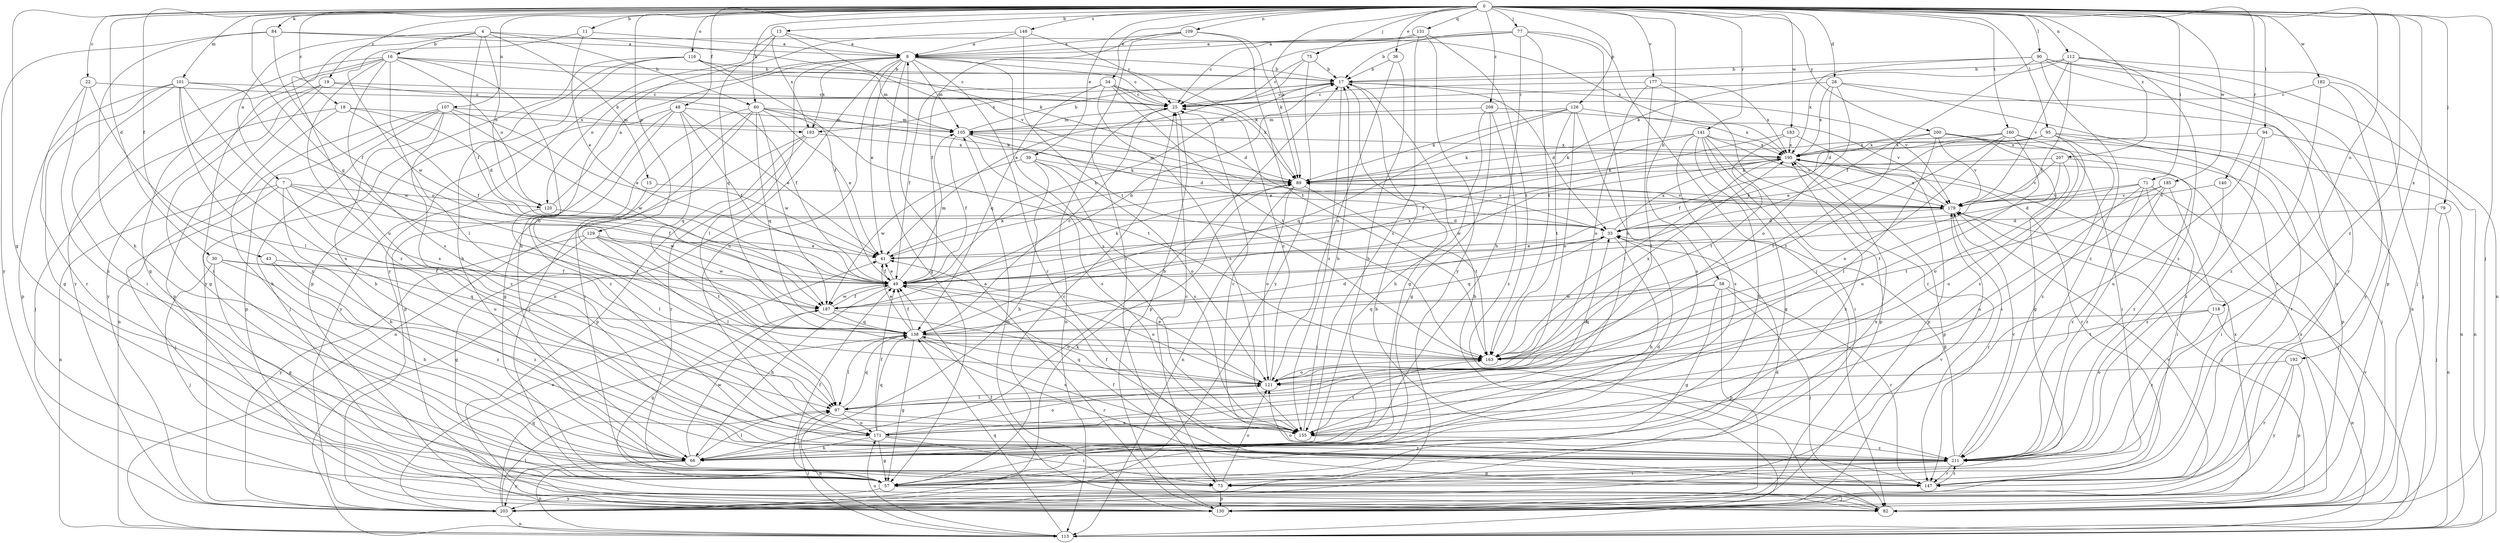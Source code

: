 strict digraph  {
0;
4;
7;
8;
11;
13;
15;
16;
17;
18;
19;
22;
25;
28;
30;
33;
34;
36;
39;
41;
43;
48;
49;
57;
58;
60;
66;
71;
73;
75;
77;
79;
82;
84;
89;
90;
94;
95;
97;
101;
105;
107;
109;
112;
113;
116;
118;
120;
121;
126;
129;
130;
131;
138;
140;
141;
147;
148;
155;
160;
163;
171;
177;
179;
182;
183;
185;
187;
192;
193;
195;
200;
203;
207;
208;
211;
0 -> 11  [label=b];
0 -> 13  [label=b];
0 -> 18  [label=c];
0 -> 19  [label=c];
0 -> 22  [label=c];
0 -> 28  [label=d];
0 -> 30  [label=d];
0 -> 34  [label=e];
0 -> 36  [label=e];
0 -> 39  [label=e];
0 -> 43  [label=f];
0 -> 48  [label=f];
0 -> 57  [label=g];
0 -> 58  [label=h];
0 -> 60  [label=h];
0 -> 71  [label=i];
0 -> 75  [label=j];
0 -> 77  [label=j];
0 -> 79  [label=j];
0 -> 82  [label=j];
0 -> 84  [label=k];
0 -> 89  [label=k];
0 -> 90  [label=l];
0 -> 94  [label=l];
0 -> 95  [label=l];
0 -> 101  [label=m];
0 -> 107  [label=n];
0 -> 109  [label=n];
0 -> 112  [label=n];
0 -> 116  [label=o];
0 -> 118  [label=o];
0 -> 126  [label=p];
0 -> 129  [label=p];
0 -> 131  [label=q];
0 -> 138  [label=q];
0 -> 140  [label=r];
0 -> 141  [label=r];
0 -> 148  [label=s];
0 -> 160  [label=t];
0 -> 177  [label=v];
0 -> 182  [label=w];
0 -> 183  [label=w];
0 -> 185  [label=w];
0 -> 192  [label=x];
0 -> 200  [label=y];
0 -> 207  [label=z];
0 -> 208  [label=z];
0 -> 211  [label=z];
4 -> 7  [label=a];
4 -> 15  [label=b];
4 -> 16  [label=b];
4 -> 49  [label=f];
4 -> 60  [label=h];
4 -> 89  [label=k];
4 -> 120  [label=o];
4 -> 171  [label=u];
7 -> 49  [label=f];
7 -> 66  [label=h];
7 -> 82  [label=j];
7 -> 113  [label=n];
7 -> 120  [label=o];
7 -> 171  [label=u];
7 -> 187  [label=w];
8 -> 17  [label=b];
8 -> 25  [label=c];
8 -> 41  [label=e];
8 -> 57  [label=g];
8 -> 89  [label=k];
8 -> 97  [label=l];
8 -> 105  [label=m];
8 -> 113  [label=n];
8 -> 120  [label=o];
8 -> 147  [label=r];
8 -> 155  [label=s];
8 -> 171  [label=u];
8 -> 193  [label=x];
11 -> 8  [label=a];
11 -> 41  [label=e];
11 -> 187  [label=w];
13 -> 8  [label=a];
13 -> 66  [label=h];
13 -> 179  [label=v];
13 -> 193  [label=x];
13 -> 203  [label=y];
15 -> 163  [label=t];
15 -> 179  [label=v];
16 -> 17  [label=b];
16 -> 25  [label=c];
16 -> 57  [label=g];
16 -> 73  [label=i];
16 -> 97  [label=l];
16 -> 120  [label=o];
16 -> 121  [label=o];
16 -> 155  [label=s];
16 -> 203  [label=y];
16 -> 211  [label=z];
17 -> 25  [label=c];
17 -> 33  [label=d];
17 -> 57  [label=g];
17 -> 155  [label=s];
17 -> 179  [label=v];
17 -> 193  [label=x];
18 -> 33  [label=d];
18 -> 49  [label=f];
18 -> 66  [label=h];
18 -> 82  [label=j];
18 -> 193  [label=x];
19 -> 25  [label=c];
19 -> 49  [label=f];
19 -> 57  [label=g];
19 -> 130  [label=p];
19 -> 203  [label=y];
22 -> 25  [label=c];
22 -> 66  [label=h];
22 -> 97  [label=l];
22 -> 147  [label=r];
25 -> 105  [label=m];
25 -> 113  [label=n];
25 -> 130  [label=p];
28 -> 25  [label=c];
28 -> 33  [label=d];
28 -> 113  [label=n];
28 -> 121  [label=o];
28 -> 147  [label=r];
28 -> 195  [label=x];
30 -> 49  [label=f];
30 -> 57  [label=g];
30 -> 82  [label=j];
30 -> 138  [label=q];
30 -> 211  [label=z];
33 -> 41  [label=e];
33 -> 66  [label=h];
33 -> 138  [label=q];
33 -> 195  [label=x];
34 -> 25  [label=c];
34 -> 33  [label=d];
34 -> 49  [label=f];
34 -> 89  [label=k];
34 -> 138  [label=q];
34 -> 155  [label=s];
34 -> 163  [label=t];
36 -> 17  [label=b];
36 -> 66  [label=h];
36 -> 121  [label=o];
39 -> 66  [label=h];
39 -> 89  [label=k];
39 -> 121  [label=o];
39 -> 155  [label=s];
39 -> 187  [label=w];
41 -> 49  [label=f];
41 -> 89  [label=k];
43 -> 49  [label=f];
43 -> 66  [label=h];
43 -> 211  [label=z];
48 -> 41  [label=e];
48 -> 49  [label=f];
48 -> 105  [label=m];
48 -> 130  [label=p];
48 -> 138  [label=q];
48 -> 203  [label=y];
48 -> 211  [label=z];
49 -> 17  [label=b];
49 -> 41  [label=e];
49 -> 66  [label=h];
49 -> 89  [label=k];
49 -> 105  [label=m];
49 -> 121  [label=o];
49 -> 187  [label=w];
49 -> 195  [label=x];
57 -> 25  [label=c];
57 -> 49  [label=f];
57 -> 82  [label=j];
57 -> 195  [label=x];
57 -> 203  [label=y];
58 -> 57  [label=g];
58 -> 82  [label=j];
58 -> 130  [label=p];
58 -> 138  [label=q];
58 -> 147  [label=r];
58 -> 187  [label=w];
60 -> 41  [label=e];
60 -> 57  [label=g];
60 -> 73  [label=i];
60 -> 82  [label=j];
60 -> 89  [label=k];
60 -> 105  [label=m];
60 -> 138  [label=q];
60 -> 163  [label=t];
60 -> 187  [label=w];
66 -> 17  [label=b];
66 -> 33  [label=d];
66 -> 97  [label=l];
66 -> 113  [label=n];
66 -> 187  [label=w];
66 -> 195  [label=x];
66 -> 203  [label=y];
71 -> 33  [label=d];
71 -> 73  [label=i];
71 -> 82  [label=j];
71 -> 171  [label=u];
71 -> 179  [label=v];
71 -> 211  [label=z];
73 -> 25  [label=c];
73 -> 121  [label=o];
73 -> 130  [label=p];
75 -> 17  [label=b];
75 -> 25  [label=c];
75 -> 41  [label=e];
75 -> 203  [label=y];
77 -> 8  [label=a];
77 -> 17  [label=b];
77 -> 25  [label=c];
77 -> 66  [label=h];
77 -> 82  [label=j];
77 -> 155  [label=s];
77 -> 163  [label=t];
79 -> 33  [label=d];
79 -> 82  [label=j];
79 -> 113  [label=n];
82 -> 17  [label=b];
82 -> 49  [label=f];
82 -> 195  [label=x];
84 -> 8  [label=a];
84 -> 49  [label=f];
84 -> 66  [label=h];
84 -> 195  [label=x];
84 -> 203  [label=y];
89 -> 105  [label=m];
89 -> 113  [label=n];
89 -> 121  [label=o];
89 -> 163  [label=t];
89 -> 179  [label=v];
90 -> 17  [label=b];
90 -> 49  [label=f];
90 -> 113  [label=n];
90 -> 130  [label=p];
90 -> 195  [label=x];
90 -> 203  [label=y];
90 -> 211  [label=z];
94 -> 113  [label=n];
94 -> 171  [label=u];
94 -> 195  [label=x];
94 -> 211  [label=z];
95 -> 41  [label=e];
95 -> 89  [label=k];
95 -> 113  [label=n];
95 -> 147  [label=r];
95 -> 171  [label=u];
95 -> 195  [label=x];
95 -> 211  [label=z];
97 -> 33  [label=d];
97 -> 113  [label=n];
97 -> 138  [label=q];
97 -> 155  [label=s];
97 -> 171  [label=u];
101 -> 25  [label=c];
101 -> 57  [label=g];
101 -> 73  [label=i];
101 -> 130  [label=p];
101 -> 155  [label=s];
101 -> 171  [label=u];
101 -> 187  [label=w];
101 -> 211  [label=z];
105 -> 17  [label=b];
105 -> 33  [label=d];
105 -> 49  [label=f];
105 -> 155  [label=s];
105 -> 195  [label=x];
107 -> 41  [label=e];
107 -> 66  [label=h];
107 -> 82  [label=j];
107 -> 105  [label=m];
107 -> 113  [label=n];
107 -> 130  [label=p];
107 -> 187  [label=w];
107 -> 211  [label=z];
109 -> 8  [label=a];
109 -> 49  [label=f];
109 -> 73  [label=i];
109 -> 89  [label=k];
109 -> 163  [label=t];
112 -> 17  [label=b];
112 -> 49  [label=f];
112 -> 82  [label=j];
112 -> 89  [label=k];
112 -> 147  [label=r];
112 -> 179  [label=v];
112 -> 211  [label=z];
113 -> 17  [label=b];
113 -> 97  [label=l];
113 -> 138  [label=q];
113 -> 171  [label=u];
113 -> 179  [label=v];
116 -> 17  [label=b];
116 -> 49  [label=f];
116 -> 66  [label=h];
116 -> 105  [label=m];
116 -> 130  [label=p];
116 -> 203  [label=y];
118 -> 113  [label=n];
118 -> 138  [label=q];
118 -> 163  [label=t];
118 -> 211  [label=z];
120 -> 8  [label=a];
120 -> 33  [label=d];
120 -> 97  [label=l];
121 -> 25  [label=c];
121 -> 41  [label=e];
121 -> 97  [label=l];
121 -> 138  [label=q];
126 -> 89  [label=k];
126 -> 105  [label=m];
126 -> 121  [label=o];
126 -> 138  [label=q];
126 -> 155  [label=s];
126 -> 163  [label=t];
126 -> 195  [label=x];
129 -> 41  [label=e];
129 -> 57  [label=g];
129 -> 97  [label=l];
129 -> 163  [label=t];
129 -> 187  [label=w];
129 -> 203  [label=y];
130 -> 8  [label=a];
130 -> 105  [label=m];
130 -> 179  [label=v];
130 -> 195  [label=x];
131 -> 8  [label=a];
131 -> 25  [label=c];
131 -> 155  [label=s];
131 -> 163  [label=t];
131 -> 203  [label=y];
138 -> 25  [label=c];
138 -> 33  [label=d];
138 -> 41  [label=e];
138 -> 49  [label=f];
138 -> 57  [label=g];
138 -> 97  [label=l];
138 -> 147  [label=r];
138 -> 155  [label=s];
138 -> 163  [label=t];
140 -> 179  [label=v];
140 -> 211  [label=z];
141 -> 41  [label=e];
141 -> 57  [label=g];
141 -> 66  [label=h];
141 -> 73  [label=i];
141 -> 89  [label=k];
141 -> 130  [label=p];
141 -> 155  [label=s];
141 -> 179  [label=v];
141 -> 195  [label=x];
147 -> 49  [label=f];
147 -> 121  [label=o];
147 -> 211  [label=z];
148 -> 8  [label=a];
148 -> 25  [label=c];
148 -> 138  [label=q];
148 -> 163  [label=t];
155 -> 17  [label=b];
155 -> 49  [label=f];
155 -> 163  [label=t];
155 -> 211  [label=z];
160 -> 49  [label=f];
160 -> 82  [label=j];
160 -> 121  [label=o];
160 -> 155  [label=s];
160 -> 163  [label=t];
160 -> 171  [label=u];
160 -> 195  [label=x];
163 -> 121  [label=o];
163 -> 195  [label=x];
171 -> 49  [label=f];
171 -> 57  [label=g];
171 -> 66  [label=h];
171 -> 73  [label=i];
171 -> 121  [label=o];
171 -> 138  [label=q];
171 -> 211  [label=z];
177 -> 25  [label=c];
177 -> 97  [label=l];
177 -> 121  [label=o];
177 -> 147  [label=r];
177 -> 195  [label=x];
179 -> 33  [label=d];
179 -> 82  [label=j];
179 -> 89  [label=k];
179 -> 147  [label=r];
179 -> 195  [label=x];
182 -> 25  [label=c];
182 -> 82  [label=j];
182 -> 203  [label=y];
182 -> 211  [label=z];
183 -> 49  [label=f];
183 -> 130  [label=p];
183 -> 163  [label=t];
183 -> 195  [label=x];
185 -> 73  [label=i];
185 -> 155  [label=s];
185 -> 163  [label=t];
185 -> 179  [label=v];
185 -> 211  [label=z];
187 -> 17  [label=b];
187 -> 49  [label=f];
187 -> 57  [label=g];
187 -> 121  [label=o];
187 -> 138  [label=q];
192 -> 121  [label=o];
192 -> 130  [label=p];
192 -> 147  [label=r];
192 -> 203  [label=y];
193 -> 113  [label=n];
193 -> 130  [label=p];
193 -> 147  [label=r];
193 -> 195  [label=x];
195 -> 89  [label=k];
195 -> 130  [label=p];
195 -> 147  [label=r];
195 -> 163  [label=t];
195 -> 187  [label=w];
200 -> 57  [label=g];
200 -> 73  [label=i];
200 -> 97  [label=l];
200 -> 130  [label=p];
200 -> 163  [label=t];
200 -> 179  [label=v];
200 -> 195  [label=x];
203 -> 33  [label=d];
203 -> 41  [label=e];
203 -> 89  [label=k];
203 -> 97  [label=l];
203 -> 113  [label=n];
203 -> 138  [label=q];
203 -> 179  [label=v];
207 -> 89  [label=k];
207 -> 121  [label=o];
207 -> 163  [label=t];
207 -> 179  [label=v];
207 -> 211  [label=z];
208 -> 57  [label=g];
208 -> 66  [label=h];
208 -> 105  [label=m];
208 -> 179  [label=v];
208 -> 211  [label=z];
211 -> 25  [label=c];
211 -> 33  [label=d];
211 -> 57  [label=g];
211 -> 73  [label=i];
211 -> 147  [label=r];
211 -> 179  [label=v];
}
